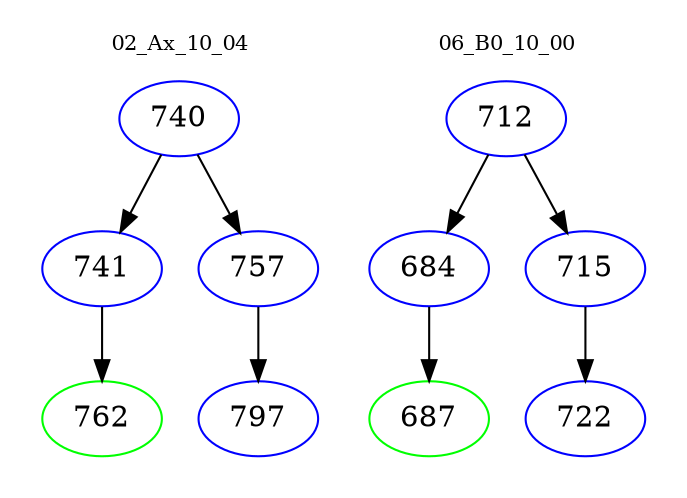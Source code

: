 digraph{
subgraph cluster_0 {
color = white
label = "02_Ax_10_04";
fontsize=10;
T0_740 [label="740", color="blue"]
T0_740 -> T0_741 [color="black"]
T0_741 [label="741", color="blue"]
T0_741 -> T0_762 [color="black"]
T0_762 [label="762", color="green"]
T0_740 -> T0_757 [color="black"]
T0_757 [label="757", color="blue"]
T0_757 -> T0_797 [color="black"]
T0_797 [label="797", color="blue"]
}
subgraph cluster_1 {
color = white
label = "06_B0_10_00";
fontsize=10;
T1_712 [label="712", color="blue"]
T1_712 -> T1_684 [color="black"]
T1_684 [label="684", color="blue"]
T1_684 -> T1_687 [color="black"]
T1_687 [label="687", color="green"]
T1_712 -> T1_715 [color="black"]
T1_715 [label="715", color="blue"]
T1_715 -> T1_722 [color="black"]
T1_722 [label="722", color="blue"]
}
}
